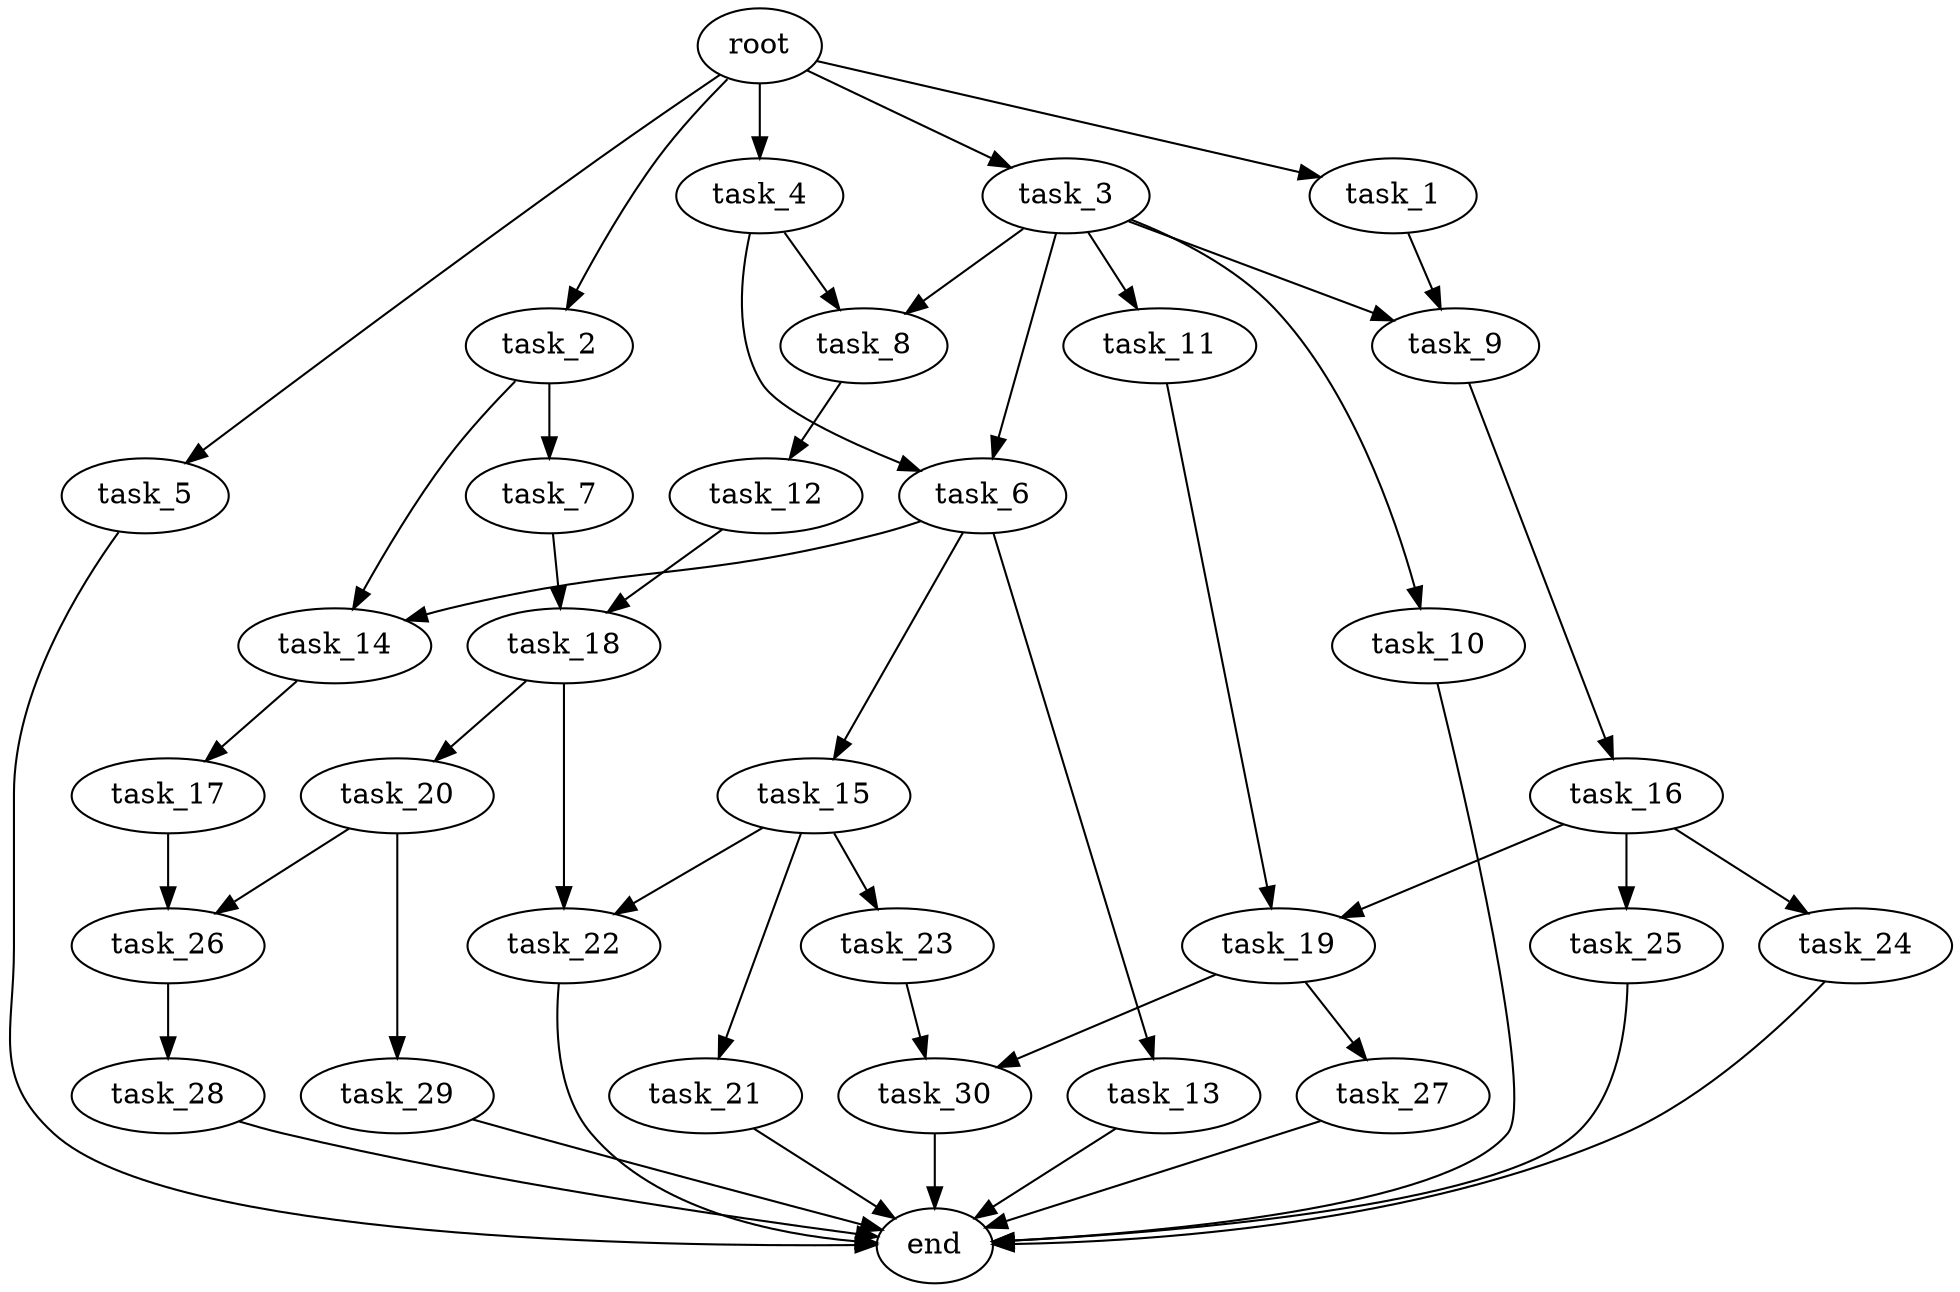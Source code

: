digraph G {
  root [size="0.000000e+00"];
  task_1 [size="7.187943e+09"];
  task_2 [size="1.178228e+09"];
  task_3 [size="1.141012e+09"];
  task_4 [size="1.063531e+09"];
  task_5 [size="1.987268e+09"];
  task_6 [size="1.998294e+09"];
  task_7 [size="2.630676e+09"];
  task_8 [size="5.231938e+09"];
  task_9 [size="2.017530e+09"];
  task_10 [size="7.034664e+09"];
  task_11 [size="2.954217e+09"];
  task_12 [size="3.950177e+08"];
  task_13 [size="4.964051e+09"];
  task_14 [size="2.077732e+09"];
  task_15 [size="9.331310e+09"];
  task_16 [size="3.306706e+09"];
  task_17 [size="2.837725e+07"];
  task_18 [size="6.716660e+09"];
  task_19 [size="9.068894e+09"];
  task_20 [size="8.352486e+09"];
  task_21 [size="6.690550e+09"];
  task_22 [size="1.492296e+09"];
  task_23 [size="9.017367e+08"];
  task_24 [size="5.117542e+09"];
  task_25 [size="7.235913e+09"];
  task_26 [size="1.013803e+09"];
  task_27 [size="2.559665e+09"];
  task_28 [size="2.312372e+09"];
  task_29 [size="9.886671e+09"];
  task_30 [size="2.960926e+09"];
  end [size="0.000000e+00"];

  root -> task_1 [size="1.000000e-12"];
  root -> task_2 [size="1.000000e-12"];
  root -> task_3 [size="1.000000e-12"];
  root -> task_4 [size="1.000000e-12"];
  root -> task_5 [size="1.000000e-12"];
  task_1 -> task_9 [size="1.008765e+08"];
  task_2 -> task_7 [size="2.630676e+08"];
  task_2 -> task_14 [size="1.038866e+08"];
  task_3 -> task_6 [size="9.991471e+07"];
  task_3 -> task_8 [size="2.615969e+08"];
  task_3 -> task_9 [size="1.008765e+08"];
  task_3 -> task_10 [size="7.034664e+08"];
  task_3 -> task_11 [size="2.954217e+08"];
  task_4 -> task_6 [size="9.991471e+07"];
  task_4 -> task_8 [size="2.615969e+08"];
  task_5 -> end [size="1.000000e-12"];
  task_6 -> task_13 [size="4.964051e+08"];
  task_6 -> task_14 [size="1.038866e+08"];
  task_6 -> task_15 [size="9.331310e+08"];
  task_7 -> task_18 [size="3.358330e+08"];
  task_8 -> task_12 [size="3.950177e+07"];
  task_9 -> task_16 [size="3.306706e+08"];
  task_10 -> end [size="1.000000e-12"];
  task_11 -> task_19 [size="4.534447e+08"];
  task_12 -> task_18 [size="3.358330e+08"];
  task_13 -> end [size="1.000000e-12"];
  task_14 -> task_17 [size="2.837725e+06"];
  task_15 -> task_21 [size="6.690550e+08"];
  task_15 -> task_22 [size="7.461479e+07"];
  task_15 -> task_23 [size="9.017367e+07"];
  task_16 -> task_19 [size="4.534447e+08"];
  task_16 -> task_24 [size="5.117542e+08"];
  task_16 -> task_25 [size="7.235913e+08"];
  task_17 -> task_26 [size="5.069017e+07"];
  task_18 -> task_20 [size="8.352486e+08"];
  task_18 -> task_22 [size="7.461479e+07"];
  task_19 -> task_27 [size="2.559665e+08"];
  task_19 -> task_30 [size="1.480463e+08"];
  task_20 -> task_26 [size="5.069017e+07"];
  task_20 -> task_29 [size="9.886671e+08"];
  task_21 -> end [size="1.000000e-12"];
  task_22 -> end [size="1.000000e-12"];
  task_23 -> task_30 [size="1.480463e+08"];
  task_24 -> end [size="1.000000e-12"];
  task_25 -> end [size="1.000000e-12"];
  task_26 -> task_28 [size="2.312372e+08"];
  task_27 -> end [size="1.000000e-12"];
  task_28 -> end [size="1.000000e-12"];
  task_29 -> end [size="1.000000e-12"];
  task_30 -> end [size="1.000000e-12"];
}
